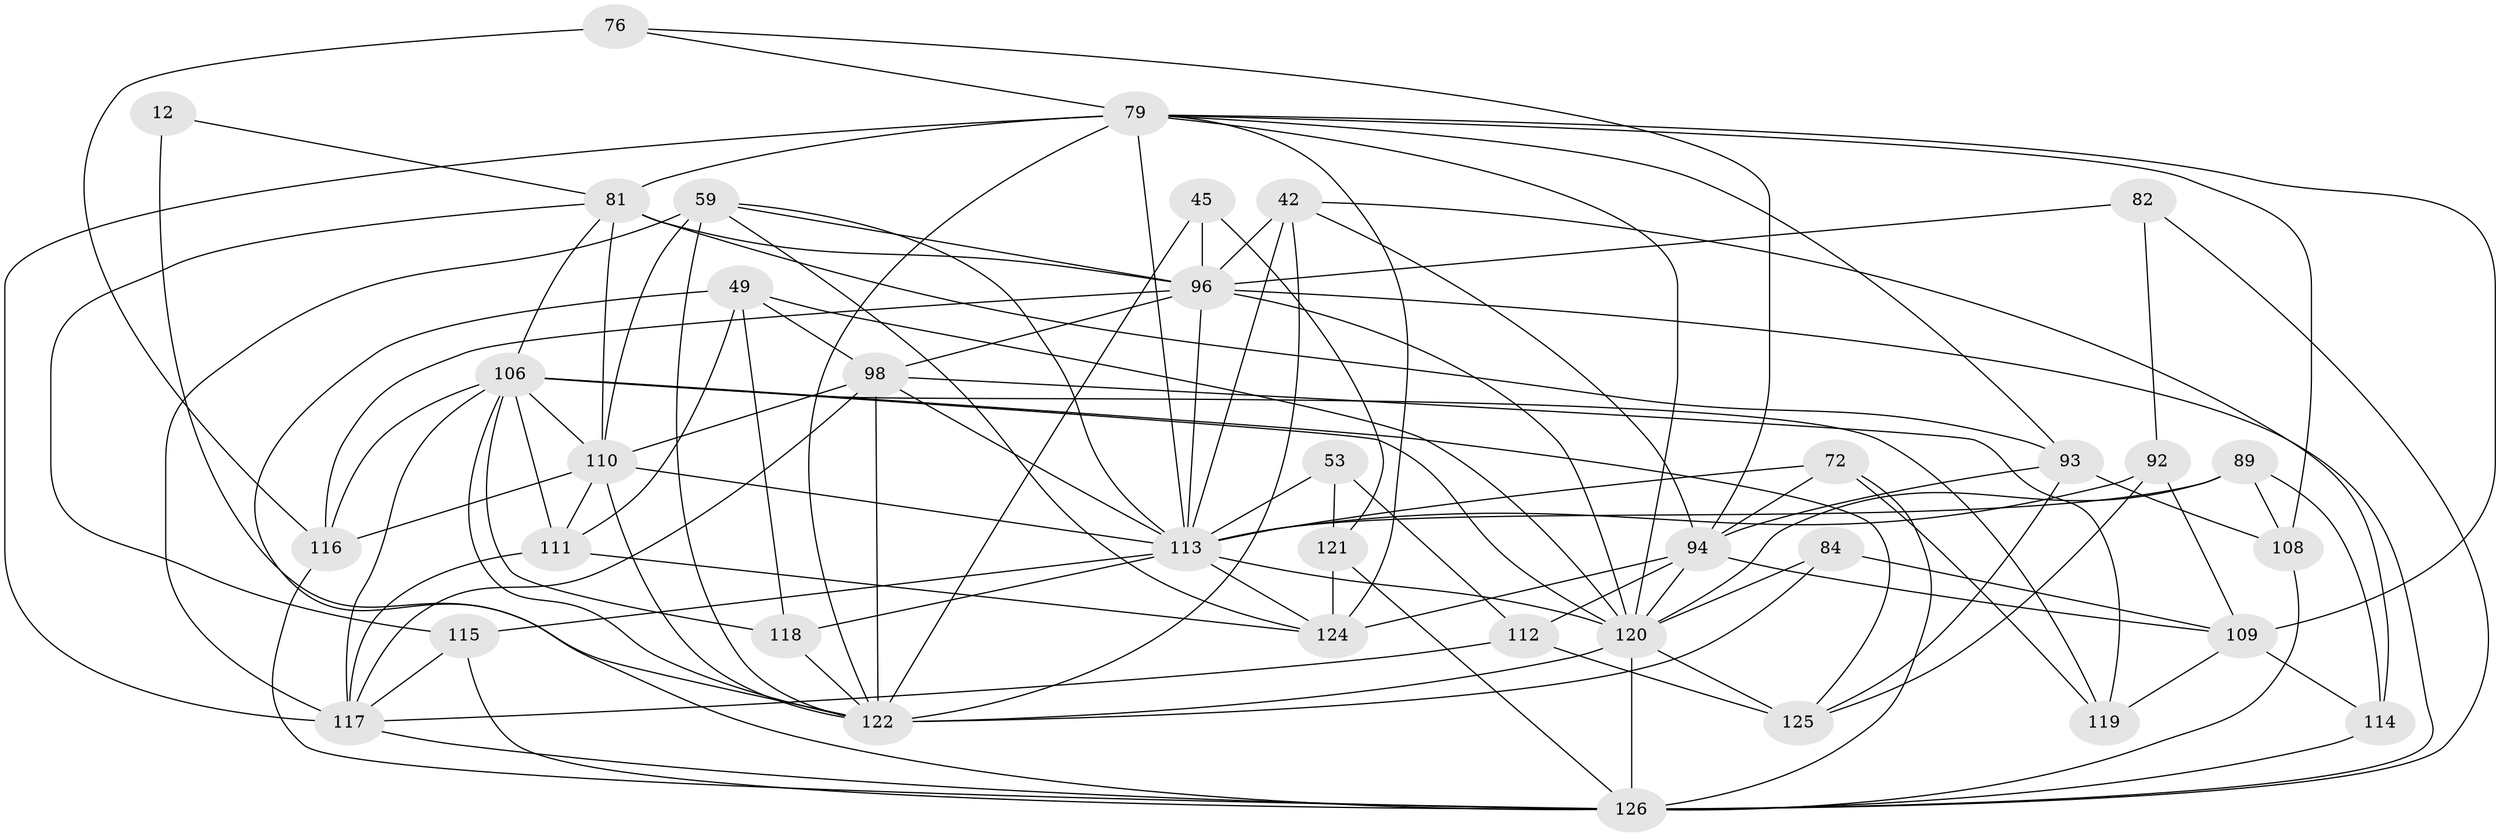 // original degree distribution, {4: 1.0}
// Generated by graph-tools (version 1.1) at 2025/03/03/04/25 22:03:23]
// undirected, 37 vertices, 110 edges
graph export_dot {
graph [start="1"]
  node [color=gray90,style=filled];
  12;
  42 [super="+21+35"];
  45;
  49 [super="+22"];
  53;
  59 [super="+13+17+34"];
  72 [super="+47+63"];
  76;
  79 [super="+65+58+60+71"];
  81 [super="+75"];
  82;
  84;
  89 [super="+85"];
  92;
  93 [super="+19"];
  94 [super="+78"];
  96 [super="+24+67+54"];
  98 [super="+55+87"];
  106 [super="+102"];
  108 [super="+70"];
  109 [super="+101"];
  110 [super="+77+91+83"];
  111 [super="+74"];
  112 [super="+43"];
  113 [super="+40+18+64+73"];
  114;
  115 [super="+57+107"];
  116 [super="+46"];
  117 [super="+100+95"];
  118;
  119 [super="+32"];
  120 [super="+2+14+15+16+105"];
  121;
  122 [super="+104+69"];
  124 [super="+99+80"];
  125 [super="+103"];
  126 [super="+56+97+123"];
  12 -- 122 [weight=3];
  12 -- 81;
  42 -- 114;
  42 -- 96 [weight=2];
  42 -- 94;
  42 -- 113;
  42 -- 122 [weight=3];
  45 -- 122;
  45 -- 121;
  45 -- 96 [weight=2];
  49 -- 118;
  49 -- 111 [weight=2];
  49 -- 98;
  49 -- 120;
  49 -- 126;
  53 -- 112 [weight=2];
  53 -- 121;
  53 -- 113;
  59 -- 124 [weight=2];
  59 -- 117 [weight=3];
  59 -- 96 [weight=2];
  59 -- 113;
  59 -- 122;
  59 -- 110;
  72 -- 113 [weight=4];
  72 -- 119 [weight=2];
  72 -- 94;
  72 -- 126;
  76 -- 94;
  76 -- 116 [weight=2];
  76 -- 79;
  79 -- 120 [weight=4];
  79 -- 93;
  79 -- 117 [weight=4];
  79 -- 108;
  79 -- 109;
  79 -- 113 [weight=2];
  79 -- 122 [weight=2];
  79 -- 124;
  79 -- 81;
  81 -- 93;
  81 -- 115;
  81 -- 96 [weight=2];
  81 -- 106;
  81 -- 110;
  82 -- 92;
  82 -- 96 [weight=2];
  82 -- 126;
  84 -- 120;
  84 -- 109 [weight=2];
  84 -- 122;
  89 -- 114;
  89 -- 120 [weight=3];
  89 -- 113;
  89 -- 108;
  92 -- 125;
  92 -- 109;
  92 -- 113;
  93 -- 125;
  93 -- 94;
  93 -- 108 [weight=2];
  94 -- 112 [weight=2];
  94 -- 109 [weight=2];
  94 -- 120;
  94 -- 124;
  96 -- 116;
  96 -- 98;
  96 -- 113;
  96 -- 120 [weight=2];
  96 -- 126;
  98 -- 119 [weight=2];
  98 -- 117 [weight=3];
  98 -- 122 [weight=2];
  98 -- 113;
  98 -- 110 [weight=2];
  106 -- 119 [weight=3];
  106 -- 111;
  106 -- 116;
  106 -- 117;
  106 -- 118;
  106 -- 120;
  106 -- 122;
  106 -- 125;
  106 -- 110;
  108 -- 126 [weight=2];
  109 -- 114;
  109 -- 119;
  110 -- 116;
  110 -- 122;
  110 -- 111;
  110 -- 113 [weight=2];
  111 -- 117 [weight=3];
  111 -- 124;
  112 -- 117;
  112 -- 125;
  113 -- 118;
  113 -- 115 [weight=3];
  113 -- 120;
  113 -- 124 [weight=2];
  114 -- 126;
  115 -- 126 [weight=2];
  115 -- 117 [weight=2];
  116 -- 126;
  117 -- 126;
  118 -- 122;
  120 -- 125 [weight=2];
  120 -- 122 [weight=2];
  120 -- 126 [weight=2];
  121 -- 124;
  121 -- 126;
}

